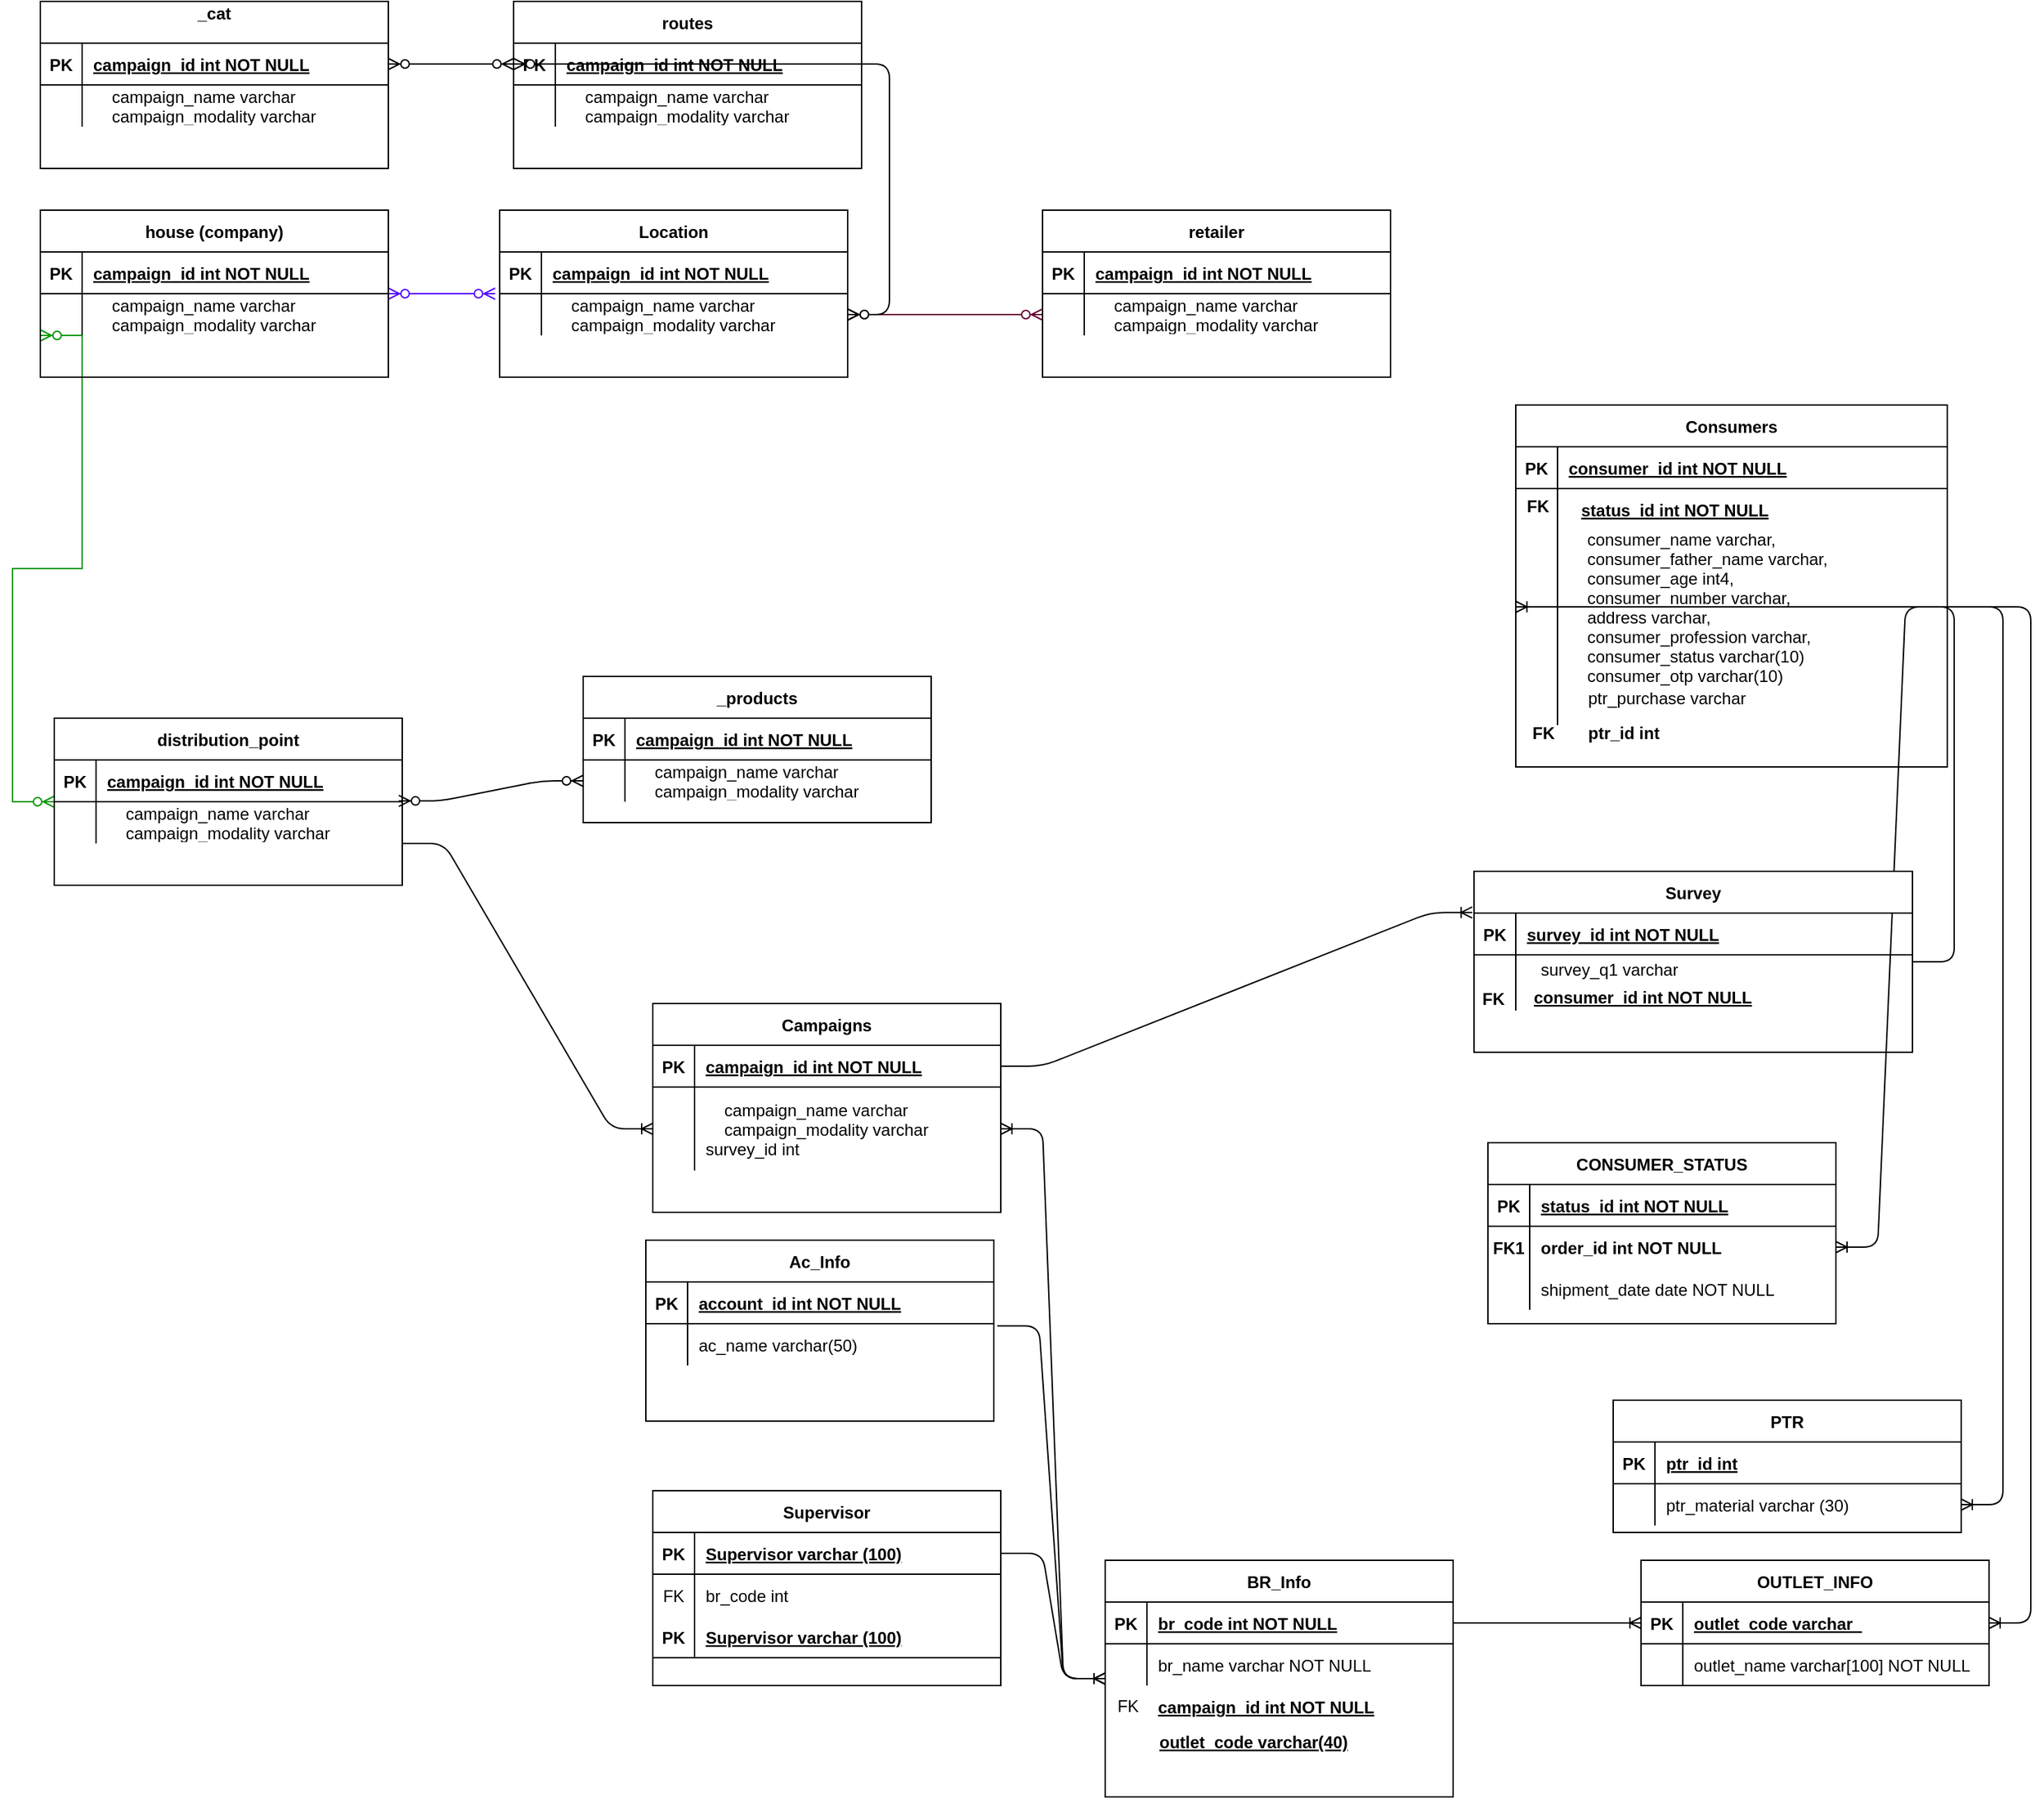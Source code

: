<mxfile version="13.6.9" type="github">
  <diagram id="R2lEEEUBdFMjLlhIrx00" name="Page-1">
    <mxGraphModel dx="2059" dy="1809" grid="1" gridSize="10" guides="1" tooltips="1" connect="1" arrows="1" fold="1" page="1" pageScale="1" pageWidth="850" pageHeight="1100" math="0" shadow="0" extFonts="Permanent Marker^https://fonts.googleapis.com/css?family=Permanent+Marker">
      <root>
        <mxCell id="0" />
        <mxCell id="1" parent="0" />
        <mxCell id="y43aAkw5DhkzRKSkAJtK-7" value="" style="edgeStyle=entityRelationEdgeStyle;fontSize=12;html=1;endArrow=ERoneToMany;" parent="1" source="C-vyLk0tnHw3VtMMgP7b-27" target="fGSVErxhAHFvxophwzRS-32" edge="1">
          <mxGeometry width="100" height="100" relative="1" as="geometry">
            <mxPoint x="300" y="-70" as="sourcePoint" />
            <mxPoint x="350" y="515" as="targetPoint" />
          </mxGeometry>
        </mxCell>
        <mxCell id="fGYFuY1ajb5y5sH2G2P_-63" value="survey_q1 varchar" style="shape=partialRectangle;overflow=hidden;connectable=0;fillColor=none;top=0;left=0;bottom=0;right=0;align=left;spacingLeft=6;" parent="1" vertex="1">
          <mxGeometry x="750" y="50" width="220" height="30" as="geometry" />
        </mxCell>
        <mxCell id="LbfYsbuTEyOPYsvfAmid-1" value="" style="edgeStyle=entityRelationEdgeStyle;fontSize=12;html=1;endArrow=ERoneToMany;exitX=1;exitY=0.5;exitDx=0;exitDy=0;" parent="1" source="C-vyLk0tnHw3VtMMgP7b-27" target="fGSVErxhAHFvxophwzRS-22" edge="1">
          <mxGeometry width="100" height="100" relative="1" as="geometry">
            <mxPoint x="990" y="124" as="sourcePoint" />
            <mxPoint x="1080" y="50" as="targetPoint" />
          </mxGeometry>
        </mxCell>
        <mxCell id="LbfYsbuTEyOPYsvfAmid-6" value="" style="edgeStyle=entityRelationEdgeStyle;fontSize=12;html=1;endArrow=ERoneToMany;entryX=-0.004;entryY=-0.013;entryDx=0;entryDy=0;entryPerimeter=0;" parent="1" source="C-vyLk0tnHw3VtMMgP7b-14" target="fGYFuY1ajb5y5sH2G2P_-49" edge="1">
          <mxGeometry width="100" height="100" relative="1" as="geometry">
            <mxPoint x="560" y="-40" as="sourcePoint" />
            <mxPoint x="590" y="180" as="targetPoint" />
          </mxGeometry>
        </mxCell>
        <mxCell id="LbfYsbuTEyOPYsvfAmid-8" value="" style="edgeStyle=entityRelationEdgeStyle;fontSize=12;html=1;endArrow=ERoneToMany;entryX=0;entryY=0.5;entryDx=0;entryDy=0;" parent="1" source="fGYFuY1ajb5y5sH2G2P_-48" target="C-vyLk0tnHw3VtMMgP7b-27" edge="1">
          <mxGeometry width="100" height="100" relative="1" as="geometry">
            <mxPoint x="580" y="190" as="sourcePoint" />
            <mxPoint x="660" y="80" as="targetPoint" />
          </mxGeometry>
        </mxCell>
        <mxCell id="LbfYsbuTEyOPYsvfAmid-9" value="status_id int NOT NULL " style="shape=partialRectangle;overflow=hidden;connectable=0;fillColor=none;top=0;left=0;bottom=0;right=0;align=left;spacingLeft=6;fontStyle=5;" parent="1" vertex="1">
          <mxGeometry x="779" y="-280" width="220" height="30" as="geometry" />
        </mxCell>
        <mxCell id="LbfYsbuTEyOPYsvfAmid-13" value="FK" style="shape=partialRectangle;overflow=hidden;connectable=0;fillColor=none;top=0;left=0;bottom=0;right=0;fontStyle=1;" parent="1" vertex="1">
          <mxGeometry x="741" y="-283" width="30" height="30" as="geometry" />
        </mxCell>
        <mxCell id="LbfYsbuTEyOPYsvfAmid-14" value="consumer_id int NOT NULL " style="shape=partialRectangle;overflow=hidden;connectable=0;fillColor=none;top=0;left=0;bottom=0;right=0;align=left;spacingLeft=6;fontStyle=5;" parent="1" vertex="1">
          <mxGeometry x="745" y="70" width="280" height="30" as="geometry" />
        </mxCell>
        <mxCell id="LbfYsbuTEyOPYsvfAmid-15" value="FK" style="shape=partialRectangle;overflow=hidden;connectable=0;fillColor=none;top=0;left=0;bottom=0;right=0;fontStyle=1;" parent="1" vertex="1">
          <mxGeometry x="709" y="71" width="30" height="30" as="geometry" />
        </mxCell>
        <mxCell id="LbfYsbuTEyOPYsvfAmid-22" value="" style="shape=partialRectangle;collapsible=0;dropTarget=0;pointerEvents=0;fillColor=none;points=[[0,0.5],[1,0.5]];portConstraint=eastwest;top=0;left=0;right=0;bottom=0;" parent="1" vertex="1">
          <mxGeometry x="754" y="-120" width="250" height="30" as="geometry" />
        </mxCell>
        <mxCell id="LbfYsbuTEyOPYsvfAmid-23" value="" style="shape=partialRectangle;overflow=hidden;connectable=0;fillColor=none;top=0;left=0;bottom=0;right=0;" parent="LbfYsbuTEyOPYsvfAmid-22" vertex="1">
          <mxGeometry width="30" height="30" as="geometry" />
        </mxCell>
        <mxCell id="LbfYsbuTEyOPYsvfAmid-24" value="ptr_id int" style="shape=partialRectangle;overflow=hidden;connectable=0;fillColor=none;top=0;left=0;bottom=0;right=0;align=left;spacingLeft=6;fontStyle=1" parent="LbfYsbuTEyOPYsvfAmid-22" vertex="1">
          <mxGeometry x="30" width="220" height="30" as="geometry" />
        </mxCell>
        <mxCell id="LbfYsbuTEyOPYsvfAmid-25" value="FK" style="shape=partialRectangle;overflow=hidden;connectable=0;fillColor=none;top=0;left=0;bottom=0;right=0;fontStyle=1;" parent="1" vertex="1">
          <mxGeometry x="745" y="-120" width="30" height="30" as="geometry" />
        </mxCell>
        <mxCell id="LbfYsbuTEyOPYsvfAmid-29" value="" style="shape=partialRectangle;collapsible=0;dropTarget=0;pointerEvents=0;fillColor=none;points=[[0,0.5],[1,0.5]];portConstraint=eastwest;top=0;left=0;right=0;bottom=0;" parent="1" vertex="1">
          <mxGeometry x="771" y="-130" width="250" height="30" as="geometry" />
        </mxCell>
        <mxCell id="LbfYsbuTEyOPYsvfAmid-30" value="" style="shape=partialRectangle;overflow=hidden;connectable=0;fillColor=none;top=0;left=0;bottom=0;right=0;" parent="LbfYsbuTEyOPYsvfAmid-29" vertex="1">
          <mxGeometry width="30" height="30" as="geometry" />
        </mxCell>
        <mxCell id="LbfYsbuTEyOPYsvfAmid-31" value="ptr_purchase varchar" style="shape=partialRectangle;overflow=hidden;connectable=0;fillColor=none;top=0;left=0;bottom=0;right=0;align=left;spacingLeft=6;fontStyle=0" parent="1" vertex="1">
          <mxGeometry x="784" y="-145" width="220" height="30" as="geometry" />
        </mxCell>
        <mxCell id="C-vyLk0tnHw3VtMMgP7b-23" value="Consumers" style="shape=table;startSize=30;container=1;collapsible=1;childLayout=tableLayout;fixedRows=1;rowLines=0;fontStyle=1;align=center;resizeLast=1;" parent="1" vertex="1">
          <mxGeometry x="740" y="-340" width="310" height="260" as="geometry" />
        </mxCell>
        <mxCell id="C-vyLk0tnHw3VtMMgP7b-24" value="" style="shape=partialRectangle;collapsible=0;dropTarget=0;pointerEvents=0;fillColor=none;points=[[0,0.5],[1,0.5]];portConstraint=eastwest;top=0;left=0;right=0;bottom=1;" parent="C-vyLk0tnHw3VtMMgP7b-23" vertex="1">
          <mxGeometry y="30" width="310" height="30" as="geometry" />
        </mxCell>
        <mxCell id="C-vyLk0tnHw3VtMMgP7b-25" value="PK" style="shape=partialRectangle;overflow=hidden;connectable=0;fillColor=none;top=0;left=0;bottom=0;right=0;fontStyle=1;" parent="C-vyLk0tnHw3VtMMgP7b-24" vertex="1">
          <mxGeometry width="30" height="30" as="geometry" />
        </mxCell>
        <mxCell id="C-vyLk0tnHw3VtMMgP7b-26" value="consumer_id int NOT NULL " style="shape=partialRectangle;overflow=hidden;connectable=0;fillColor=none;top=0;left=0;bottom=0;right=0;align=left;spacingLeft=6;fontStyle=5;" parent="C-vyLk0tnHw3VtMMgP7b-24" vertex="1">
          <mxGeometry x="30" width="280" height="30" as="geometry" />
        </mxCell>
        <mxCell id="C-vyLk0tnHw3VtMMgP7b-27" value="" style="shape=partialRectangle;collapsible=0;dropTarget=0;pointerEvents=0;fillColor=none;points=[[0,0.5],[1,0.5]];portConstraint=eastwest;top=0;left=0;right=0;bottom=0;" parent="C-vyLk0tnHw3VtMMgP7b-23" vertex="1">
          <mxGeometry y="60" width="310" height="170" as="geometry" />
        </mxCell>
        <mxCell id="C-vyLk0tnHw3VtMMgP7b-28" value="" style="shape=partialRectangle;overflow=hidden;connectable=0;fillColor=none;top=0;left=0;bottom=0;right=0;" parent="C-vyLk0tnHw3VtMMgP7b-27" vertex="1">
          <mxGeometry width="30" height="170" as="geometry" />
        </mxCell>
        <mxCell id="C-vyLk0tnHw3VtMMgP7b-29" value="    consumer_name varchar,&#xa;    consumer_father_name varchar,&#xa;    consumer_age int4,&#xa;    consumer_number varchar,&#xa;    address varchar,&#xa;    consumer_profession varchar,    &#xa;    consumer_status varchar(10)&#xa;    consumer_otp varchar(10)" style="shape=partialRectangle;overflow=hidden;connectable=0;fillColor=none;top=0;left=0;bottom=0;right=0;align=left;spacingLeft=6;" parent="C-vyLk0tnHw3VtMMgP7b-27" vertex="1">
          <mxGeometry x="30" width="280" height="170" as="geometry" />
        </mxCell>
        <mxCell id="XZb1_N4FotmH0Rhq-9MF-1" value="Location" style="shape=table;startSize=30;container=1;collapsible=1;childLayout=tableLayout;fixedRows=1;rowLines=0;fontStyle=1;align=center;resizeLast=1;" parent="1" vertex="1">
          <mxGeometry x="10" y="-480" width="250" height="120" as="geometry" />
        </mxCell>
        <mxCell id="XZb1_N4FotmH0Rhq-9MF-2" value="" style="shape=partialRectangle;collapsible=0;dropTarget=0;pointerEvents=0;fillColor=none;points=[[0,0.5],[1,0.5]];portConstraint=eastwest;top=0;left=0;right=0;bottom=1;" parent="XZb1_N4FotmH0Rhq-9MF-1" vertex="1">
          <mxGeometry y="30" width="250" height="30" as="geometry" />
        </mxCell>
        <mxCell id="XZb1_N4FotmH0Rhq-9MF-3" value="PK" style="shape=partialRectangle;overflow=hidden;connectable=0;fillColor=none;top=0;left=0;bottom=0;right=0;fontStyle=1;" parent="XZb1_N4FotmH0Rhq-9MF-2" vertex="1">
          <mxGeometry width="30" height="30" as="geometry" />
        </mxCell>
        <mxCell id="XZb1_N4FotmH0Rhq-9MF-4" value="campaign_id int NOT NULL " style="shape=partialRectangle;overflow=hidden;connectable=0;fillColor=none;top=0;left=0;bottom=0;right=0;align=left;spacingLeft=6;fontStyle=5;" parent="XZb1_N4FotmH0Rhq-9MF-2" vertex="1">
          <mxGeometry x="30" width="220" height="30" as="geometry" />
        </mxCell>
        <mxCell id="XZb1_N4FotmH0Rhq-9MF-5" value="" style="shape=partialRectangle;collapsible=0;dropTarget=0;pointerEvents=0;fillColor=none;points=[[0,0.5],[1,0.5]];portConstraint=eastwest;top=0;left=0;right=0;bottom=0;" parent="XZb1_N4FotmH0Rhq-9MF-1" vertex="1">
          <mxGeometry y="60" width="250" height="30" as="geometry" />
        </mxCell>
        <mxCell id="XZb1_N4FotmH0Rhq-9MF-6" value="" style="shape=partialRectangle;overflow=hidden;connectable=0;fillColor=none;top=0;left=0;bottom=0;right=0;" parent="XZb1_N4FotmH0Rhq-9MF-5" vertex="1">
          <mxGeometry width="30" height="30" as="geometry" />
        </mxCell>
        <mxCell id="XZb1_N4FotmH0Rhq-9MF-7" value="    campaign_name varchar&#xa;    campaign_modality varchar" style="shape=partialRectangle;overflow=hidden;connectable=0;fillColor=none;top=0;left=0;bottom=0;right=0;align=left;spacingLeft=6;" parent="XZb1_N4FotmH0Rhq-9MF-5" vertex="1">
          <mxGeometry x="30" width="220" height="30" as="geometry" />
        </mxCell>
        <mxCell id="fGYFuY1ajb5y5sH2G2P_-48" value="Survey" style="shape=table;startSize=30;container=1;collapsible=1;childLayout=tableLayout;fixedRows=1;rowLines=0;fontStyle=1;align=center;resizeLast=1;" parent="1" vertex="1">
          <mxGeometry x="710" y="-5" width="315" height="130" as="geometry">
            <mxRectangle x="180" y="520" width="70" height="30" as="alternateBounds" />
          </mxGeometry>
        </mxCell>
        <mxCell id="fGYFuY1ajb5y5sH2G2P_-49" value="" style="shape=partialRectangle;collapsible=0;dropTarget=0;pointerEvents=0;fillColor=none;points=[[0,0.5],[1,0.5]];portConstraint=eastwest;top=0;left=0;right=0;bottom=1;" parent="fGYFuY1ajb5y5sH2G2P_-48" vertex="1">
          <mxGeometry y="30" width="315" height="30" as="geometry" />
        </mxCell>
        <mxCell id="fGYFuY1ajb5y5sH2G2P_-50" value="PK" style="shape=partialRectangle;overflow=hidden;connectable=0;fillColor=none;top=0;left=0;bottom=0;right=0;fontStyle=1;" parent="fGYFuY1ajb5y5sH2G2P_-49" vertex="1">
          <mxGeometry width="30" height="30" as="geometry" />
        </mxCell>
        <mxCell id="fGYFuY1ajb5y5sH2G2P_-51" value="survey_id int NOT NULL " style="shape=partialRectangle;overflow=hidden;connectable=0;fillColor=none;top=0;left=0;bottom=0;right=0;align=left;spacingLeft=6;fontStyle=5;" parent="fGYFuY1ajb5y5sH2G2P_-49" vertex="1">
          <mxGeometry x="30" width="285" height="30" as="geometry" />
        </mxCell>
        <mxCell id="fGYFuY1ajb5y5sH2G2P_-52" value="" style="shape=partialRectangle;collapsible=0;dropTarget=0;pointerEvents=0;fillColor=none;points=[[0,0.5],[1,0.5]];portConstraint=eastwest;top=0;left=0;right=0;bottom=0;" parent="fGYFuY1ajb5y5sH2G2P_-48" vertex="1">
          <mxGeometry y="60" width="315" height="40" as="geometry" />
        </mxCell>
        <mxCell id="fGYFuY1ajb5y5sH2G2P_-53" value="" style="shape=partialRectangle;overflow=hidden;connectable=0;fillColor=none;top=0;left=0;bottom=0;right=0;" parent="fGYFuY1ajb5y5sH2G2P_-52" vertex="1">
          <mxGeometry width="30" height="40" as="geometry" />
        </mxCell>
        <mxCell id="fGYFuY1ajb5y5sH2G2P_-54" value="" style="shape=partialRectangle;overflow=hidden;connectable=0;fillColor=none;top=0;left=0;bottom=0;right=0;align=left;spacingLeft=6;" parent="fGYFuY1ajb5y5sH2G2P_-52" vertex="1">
          <mxGeometry x="30" width="285" height="40" as="geometry" />
        </mxCell>
        <mxCell id="XZb1_N4FotmH0Rhq-9MF-83" value="" style="edgeStyle=entityRelationEdgeStyle;fontSize=12;html=1;endArrow=ERoneToMany;exitX=1.01;exitY=0.053;exitDx=0;exitDy=0;exitPerimeter=0;" parent="1" source="XZb1_N4FotmH0Rhq-9MF-80" target="XZb1_N4FotmH0Rhq-9MF-69" edge="1">
          <mxGeometry width="100" height="100" relative="1" as="geometry">
            <mxPoint x="435" y="400" as="sourcePoint" />
            <mxPoint x="535" y="300" as="targetPoint" />
          </mxGeometry>
        </mxCell>
        <mxCell id="XZb1_N4FotmH0Rhq-9MF-84" value="" style="edgeStyle=entityRelationEdgeStyle;fontSize=12;html=1;endArrow=ERoneToMany;exitX=1;exitY=0.5;exitDx=0;exitDy=0;" parent="1" source="XZb1_N4FotmH0Rhq-9MF-63" target="XZb1_N4FotmH0Rhq-9MF-69" edge="1">
          <mxGeometry width="100" height="100" relative="1" as="geometry">
            <mxPoint x="567.5" y="211.59" as="sourcePoint" />
            <mxPoint x="555" y="620" as="targetPoint" />
          </mxGeometry>
        </mxCell>
        <mxCell id="XZb1_N4FotmH0Rhq-9MF-104" value="" style="edgeStyle=entityRelationEdgeStyle;fontSize=12;html=1;endArrow=ERoneToMany;exitX=1;exitY=0.5;exitDx=0;exitDy=0;" parent="1" source="C-vyLk0tnHw3VtMMgP7b-27" target="fGSVErxhAHFvxophwzRS-48" edge="1">
          <mxGeometry width="100" height="100" relative="1" as="geometry">
            <mxPoint x="1090" y="-130" as="sourcePoint" />
            <mxPoint x="1190" y="-230" as="targetPoint" />
          </mxGeometry>
        </mxCell>
        <mxCell id="XZb1_N4FotmH0Rhq-9MF-105" value="" style="edgeStyle=entityRelationEdgeStyle;fontSize=12;html=1;endArrow=ERoneToMany;entryX=0;entryY=0.5;entryDx=0;entryDy=0;exitX=1;exitY=0.5;exitDx=0;exitDy=0;" parent="1" source="XZb1_N4FotmH0Rhq-9MF-70" target="fGSVErxhAHFvxophwzRS-49" edge="1">
          <mxGeometry width="100" height="100" relative="1" as="geometry">
            <mxPoint x="605" y="1080" as="sourcePoint" />
            <mxPoint x="670" y="1170" as="targetPoint" />
          </mxGeometry>
        </mxCell>
        <mxCell id="XZb1_N4FotmH0Rhq-9MF-106" value="" style="edgeStyle=entityRelationEdgeStyle;fontSize=12;html=1;endArrow=ERoneToMany;exitX=1;exitY=0.75;exitDx=0;exitDy=0;" parent="1" source="XZb1_N4FotmH0Rhq-9MF-29" target="C-vyLk0tnHw3VtMMgP7b-20" edge="1">
          <mxGeometry width="100" height="100" relative="1" as="geometry">
            <mxPoint x="290" y="240" as="sourcePoint" />
            <mxPoint x="390" y="140" as="targetPoint" />
          </mxGeometry>
        </mxCell>
        <mxCell id="XZb1_N4FotmH0Rhq-9MF-107" value="" style="edgeStyle=entityRelationEdgeStyle;fontSize=12;html=1;endArrow=ERoneToMany;" parent="1" source="XZb1_N4FotmH0Rhq-9MF-69" target="C-vyLk0tnHw3VtMMgP7b-20" edge="1">
          <mxGeometry width="100" height="100" relative="1" as="geometry">
            <mxPoint x="480" y="1010" as="sourcePoint" />
            <mxPoint x="580" y="910" as="targetPoint" />
          </mxGeometry>
        </mxCell>
        <mxCell id="XZb1_N4FotmH0Rhq-9MF-109" value="" style="edgeStyle=entityRelationEdgeStyle;fontSize=12;html=1;endArrow=ERzeroToMany;endFill=1;startArrow=ERzeroToMany;" parent="1" source="XZb1_N4FotmH0Rhq-9MF-9" edge="1">
          <mxGeometry width="100" height="100" relative="1" as="geometry">
            <mxPoint x="-80" y="-480" as="sourcePoint" />
            <mxPoint x="20" y="-585" as="targetPoint" />
          </mxGeometry>
        </mxCell>
        <mxCell id="XZb1_N4FotmH0Rhq-9MF-111" value="" style="edgeStyle=entityRelationEdgeStyle;fontSize=12;html=1;endArrow=ERzeroToMany;endFill=1;startArrow=ERzeroToMany;strokeColor=#660033;" parent="1" source="XZb1_N4FotmH0Rhq-9MF-19" target="XZb1_N4FotmH0Rhq-9MF-5" edge="1">
          <mxGeometry width="100" height="100" relative="1" as="geometry">
            <mxPoint x="-90" y="-320" as="sourcePoint" />
            <mxPoint x="10" y="-420" as="targetPoint" />
          </mxGeometry>
        </mxCell>
        <mxCell id="XZb1_N4FotmH0Rhq-9MF-112" value="" style="edgeStyle=entityRelationEdgeStyle;fontSize=12;html=1;endArrow=ERzeroToMany;endFill=1;startArrow=ERzeroToMany;entryX=-0.013;entryY=0;entryDx=0;entryDy=0;strokeColor=#540AFF;entryPerimeter=0;" parent="1" source="XZb1_N4FotmH0Rhq-9MF-22" target="XZb1_N4FotmH0Rhq-9MF-5" edge="1">
          <mxGeometry width="100" height="100" relative="1" as="geometry">
            <mxPoint x="270" y="-75" as="sourcePoint" />
            <mxPoint x="270" y="-400" as="targetPoint" />
          </mxGeometry>
        </mxCell>
        <mxCell id="XZb1_N4FotmH0Rhq-9MF-113" value="" style="edgeStyle=entityRelationEdgeStyle;fontSize=12;html=1;endArrow=ERzeroToMany;endFill=1;startArrow=ERzeroToMany;rounded=0;entryX=0;entryY=0.75;entryDx=0;entryDy=0;strokeColor=#009900;" parent="1" source="XZb1_N4FotmH0Rhq-9MF-29" target="XZb1_N4FotmH0Rhq-9MF-22" edge="1">
          <mxGeometry width="100" height="100" relative="1" as="geometry">
            <mxPoint x="-150" y="190" as="sourcePoint" />
            <mxPoint x="-50" y="90" as="targetPoint" />
          </mxGeometry>
        </mxCell>
        <mxCell id="fGSVErxhAHFvxophwzRS-18" value="CONSUMER_STATUS" style="shape=table;startSize=30;container=1;collapsible=1;childLayout=tableLayout;fixedRows=1;rowLines=0;fontStyle=1;align=center;resizeLast=1;" parent="1" vertex="1">
          <mxGeometry x="720" y="190" width="250" height="130" as="geometry" />
        </mxCell>
        <mxCell id="fGSVErxhAHFvxophwzRS-19" value="" style="shape=partialRectangle;collapsible=0;dropTarget=0;pointerEvents=0;fillColor=none;points=[[0,0.5],[1,0.5]];portConstraint=eastwest;top=0;left=0;right=0;bottom=1;" parent="fGSVErxhAHFvxophwzRS-18" vertex="1">
          <mxGeometry y="30" width="250" height="30" as="geometry" />
        </mxCell>
        <mxCell id="fGSVErxhAHFvxophwzRS-20" value="PK" style="shape=partialRectangle;overflow=hidden;connectable=0;fillColor=none;top=0;left=0;bottom=0;right=0;fontStyle=1;" parent="fGSVErxhAHFvxophwzRS-19" vertex="1">
          <mxGeometry width="30" height="30" as="geometry" />
        </mxCell>
        <mxCell id="fGSVErxhAHFvxophwzRS-21" value="status_id int NOT NULL " style="shape=partialRectangle;overflow=hidden;connectable=0;fillColor=none;top=0;left=0;bottom=0;right=0;align=left;spacingLeft=6;fontStyle=5;" parent="fGSVErxhAHFvxophwzRS-19" vertex="1">
          <mxGeometry x="30" width="220" height="30" as="geometry" />
        </mxCell>
        <mxCell id="fGSVErxhAHFvxophwzRS-22" value="" style="shape=partialRectangle;collapsible=0;dropTarget=0;pointerEvents=0;fillColor=none;points=[[0,0.5],[1,0.5]];portConstraint=eastwest;top=0;left=0;right=0;bottom=0;" parent="fGSVErxhAHFvxophwzRS-18" vertex="1">
          <mxGeometry y="60" width="250" height="30" as="geometry" />
        </mxCell>
        <mxCell id="fGSVErxhAHFvxophwzRS-23" value="FK1" style="shape=partialRectangle;overflow=hidden;connectable=0;fillColor=none;top=0;left=0;bottom=0;right=0;fontStyle=1" parent="fGSVErxhAHFvxophwzRS-22" vertex="1">
          <mxGeometry width="30" height="30" as="geometry" />
        </mxCell>
        <mxCell id="fGSVErxhAHFvxophwzRS-24" value="order_id int NOT NULL" style="shape=partialRectangle;overflow=hidden;connectable=0;fillColor=none;top=0;left=0;bottom=0;right=0;align=left;spacingLeft=6;fontStyle=1" parent="fGSVErxhAHFvxophwzRS-22" vertex="1">
          <mxGeometry x="30" width="220" height="30" as="geometry" />
        </mxCell>
        <mxCell id="fGSVErxhAHFvxophwzRS-25" value="" style="shape=partialRectangle;collapsible=0;dropTarget=0;pointerEvents=0;fillColor=none;points=[[0,0.5],[1,0.5]];portConstraint=eastwest;top=0;left=0;right=0;bottom=0;" parent="fGSVErxhAHFvxophwzRS-18" vertex="1">
          <mxGeometry y="90" width="250" height="30" as="geometry" />
        </mxCell>
        <mxCell id="fGSVErxhAHFvxophwzRS-26" value="" style="shape=partialRectangle;overflow=hidden;connectable=0;fillColor=none;top=0;left=0;bottom=0;right=0;" parent="fGSVErxhAHFvxophwzRS-25" vertex="1">
          <mxGeometry width="30" height="30" as="geometry" />
        </mxCell>
        <mxCell id="fGSVErxhAHFvxophwzRS-27" value="shipment_date date NOT NULL" style="shape=partialRectangle;overflow=hidden;connectable=0;fillColor=none;top=0;left=0;bottom=0;right=0;align=left;spacingLeft=6;" parent="fGSVErxhAHFvxophwzRS-25" vertex="1">
          <mxGeometry x="30" width="220" height="30" as="geometry" />
        </mxCell>
        <mxCell id="XZb1_N4FotmH0Rhq-9MF-22" value="house (company)" style="shape=table;startSize=30;container=1;collapsible=1;childLayout=tableLayout;fixedRows=1;rowLines=0;fontStyle=1;align=center;resizeLast=1;" parent="1" vertex="1">
          <mxGeometry x="-320" y="-480" width="250" height="120" as="geometry" />
        </mxCell>
        <mxCell id="XZb1_N4FotmH0Rhq-9MF-23" value="" style="shape=partialRectangle;collapsible=0;dropTarget=0;pointerEvents=0;fillColor=none;points=[[0,0.5],[1,0.5]];portConstraint=eastwest;top=0;left=0;right=0;bottom=1;" parent="XZb1_N4FotmH0Rhq-9MF-22" vertex="1">
          <mxGeometry y="30" width="250" height="30" as="geometry" />
        </mxCell>
        <mxCell id="XZb1_N4FotmH0Rhq-9MF-24" value="PK" style="shape=partialRectangle;overflow=hidden;connectable=0;fillColor=none;top=0;left=0;bottom=0;right=0;fontStyle=1;" parent="XZb1_N4FotmH0Rhq-9MF-23" vertex="1">
          <mxGeometry width="30" height="30" as="geometry" />
        </mxCell>
        <mxCell id="XZb1_N4FotmH0Rhq-9MF-25" value="campaign_id int NOT NULL " style="shape=partialRectangle;overflow=hidden;connectable=0;fillColor=none;top=0;left=0;bottom=0;right=0;align=left;spacingLeft=6;fontStyle=5;" parent="XZb1_N4FotmH0Rhq-9MF-23" vertex="1">
          <mxGeometry x="30" width="220" height="30" as="geometry" />
        </mxCell>
        <mxCell id="XZb1_N4FotmH0Rhq-9MF-26" value="" style="shape=partialRectangle;collapsible=0;dropTarget=0;pointerEvents=0;fillColor=none;points=[[0,0.5],[1,0.5]];portConstraint=eastwest;top=0;left=0;right=0;bottom=0;" parent="XZb1_N4FotmH0Rhq-9MF-22" vertex="1">
          <mxGeometry y="60" width="250" height="30" as="geometry" />
        </mxCell>
        <mxCell id="XZb1_N4FotmH0Rhq-9MF-27" value="" style="shape=partialRectangle;overflow=hidden;connectable=0;fillColor=none;top=0;left=0;bottom=0;right=0;" parent="XZb1_N4FotmH0Rhq-9MF-26" vertex="1">
          <mxGeometry width="30" height="30" as="geometry" />
        </mxCell>
        <mxCell id="XZb1_N4FotmH0Rhq-9MF-28" value="    campaign_name varchar&#xa;    campaign_modality varchar" style="shape=partialRectangle;overflow=hidden;connectable=0;fillColor=none;top=0;left=0;bottom=0;right=0;align=left;spacingLeft=6;" parent="XZb1_N4FotmH0Rhq-9MF-26" vertex="1">
          <mxGeometry x="30" width="220" height="30" as="geometry" />
        </mxCell>
        <mxCell id="XZb1_N4FotmH0Rhq-9MF-29" value="distribution_point" style="shape=table;startSize=30;container=1;collapsible=1;childLayout=tableLayout;fixedRows=1;rowLines=0;fontStyle=1;align=center;resizeLast=1;" parent="1" vertex="1">
          <mxGeometry x="-310" y="-115" width="250" height="120" as="geometry" />
        </mxCell>
        <mxCell id="XZb1_N4FotmH0Rhq-9MF-30" value="" style="shape=partialRectangle;collapsible=0;dropTarget=0;pointerEvents=0;fillColor=none;points=[[0,0.5],[1,0.5]];portConstraint=eastwest;top=0;left=0;right=0;bottom=1;" parent="XZb1_N4FotmH0Rhq-9MF-29" vertex="1">
          <mxGeometry y="30" width="250" height="30" as="geometry" />
        </mxCell>
        <mxCell id="XZb1_N4FotmH0Rhq-9MF-31" value="PK" style="shape=partialRectangle;overflow=hidden;connectable=0;fillColor=none;top=0;left=0;bottom=0;right=0;fontStyle=1;" parent="XZb1_N4FotmH0Rhq-9MF-30" vertex="1">
          <mxGeometry width="30" height="30" as="geometry" />
        </mxCell>
        <mxCell id="XZb1_N4FotmH0Rhq-9MF-32" value="campaign_id int NOT NULL " style="shape=partialRectangle;overflow=hidden;connectable=0;fillColor=none;top=0;left=0;bottom=0;right=0;align=left;spacingLeft=6;fontStyle=5;" parent="XZb1_N4FotmH0Rhq-9MF-30" vertex="1">
          <mxGeometry x="30" width="220" height="30" as="geometry" />
        </mxCell>
        <mxCell id="XZb1_N4FotmH0Rhq-9MF-33" value="" style="shape=partialRectangle;collapsible=0;dropTarget=0;pointerEvents=0;fillColor=none;points=[[0,0.5],[1,0.5]];portConstraint=eastwest;top=0;left=0;right=0;bottom=0;" parent="XZb1_N4FotmH0Rhq-9MF-29" vertex="1">
          <mxGeometry y="60" width="250" height="30" as="geometry" />
        </mxCell>
        <mxCell id="XZb1_N4FotmH0Rhq-9MF-34" value="" style="shape=partialRectangle;overflow=hidden;connectable=0;fillColor=none;top=0;left=0;bottom=0;right=0;" parent="XZb1_N4FotmH0Rhq-9MF-33" vertex="1">
          <mxGeometry width="30" height="30" as="geometry" />
        </mxCell>
        <mxCell id="XZb1_N4FotmH0Rhq-9MF-35" value="    campaign_name varchar&#xa;    campaign_modality varchar" style="shape=partialRectangle;overflow=hidden;connectable=0;fillColor=none;top=0;left=0;bottom=0;right=0;align=left;spacingLeft=6;" parent="XZb1_N4FotmH0Rhq-9MF-33" vertex="1">
          <mxGeometry x="30" width="220" height="30" as="geometry" />
        </mxCell>
        <mxCell id="fGSVErxhAHFvxophwzRS-28" value="PTR" style="shape=table;startSize=30;container=1;collapsible=1;childLayout=tableLayout;fixedRows=1;rowLines=0;fontStyle=1;align=center;resizeLast=1;" parent="1" vertex="1">
          <mxGeometry x="810" y="375" width="250" height="95" as="geometry" />
        </mxCell>
        <mxCell id="fGSVErxhAHFvxophwzRS-29" value="" style="shape=partialRectangle;collapsible=0;dropTarget=0;pointerEvents=0;fillColor=none;points=[[0,0.5],[1,0.5]];portConstraint=eastwest;top=0;left=0;right=0;bottom=1;" parent="fGSVErxhAHFvxophwzRS-28" vertex="1">
          <mxGeometry y="30" width="250" height="30" as="geometry" />
        </mxCell>
        <mxCell id="fGSVErxhAHFvxophwzRS-30" value="PK" style="shape=partialRectangle;overflow=hidden;connectable=0;fillColor=none;top=0;left=0;bottom=0;right=0;fontStyle=1;" parent="fGSVErxhAHFvxophwzRS-29" vertex="1">
          <mxGeometry width="30" height="30" as="geometry" />
        </mxCell>
        <mxCell id="fGSVErxhAHFvxophwzRS-31" value="ptr_id int" style="shape=partialRectangle;overflow=hidden;connectable=0;fillColor=none;top=0;left=0;bottom=0;right=0;align=left;spacingLeft=6;fontStyle=5;" parent="fGSVErxhAHFvxophwzRS-29" vertex="1">
          <mxGeometry x="30" width="220" height="30" as="geometry" />
        </mxCell>
        <mxCell id="fGSVErxhAHFvxophwzRS-32" value="" style="shape=partialRectangle;collapsible=0;dropTarget=0;pointerEvents=0;fillColor=none;points=[[0,0.5],[1,0.5]];portConstraint=eastwest;top=0;left=0;right=0;bottom=0;" parent="fGSVErxhAHFvxophwzRS-28" vertex="1">
          <mxGeometry y="60" width="250" height="30" as="geometry" />
        </mxCell>
        <mxCell id="fGSVErxhAHFvxophwzRS-33" value="" style="shape=partialRectangle;overflow=hidden;connectable=0;fillColor=none;top=0;left=0;bottom=0;right=0;" parent="fGSVErxhAHFvxophwzRS-32" vertex="1">
          <mxGeometry width="30" height="30" as="geometry" />
        </mxCell>
        <mxCell id="fGSVErxhAHFvxophwzRS-34" value="ptr_material varchar (30)" style="shape=partialRectangle;overflow=hidden;connectable=0;fillColor=none;top=0;left=0;bottom=0;right=0;align=left;spacingLeft=6;" parent="fGSVErxhAHFvxophwzRS-32" vertex="1">
          <mxGeometry x="30" width="220" height="30" as="geometry" />
        </mxCell>
        <mxCell id="y_ndNr6z20q70CwWj1E0-1" value="campaign_id int NOT NULL " style="shape=partialRectangle;overflow=hidden;connectable=0;fillColor=none;top=0;left=0;bottom=0;right=0;align=left;spacingLeft=6;fontStyle=5;" parent="1" vertex="1">
          <mxGeometry x="475" y="580" width="220" height="30" as="geometry" />
        </mxCell>
        <mxCell id="y_ndNr6z20q70CwWj1E0-2" value="FK" style="text;html=1;align=center;verticalAlign=middle;resizable=0;points=[];autosize=1;" parent="1" vertex="1">
          <mxGeometry x="446" y="585" width="30" height="20" as="geometry" />
        </mxCell>
        <mxCell id="XZb1_N4FotmH0Rhq-9MF-15" value="retailer" style="shape=table;startSize=30;container=1;collapsible=1;childLayout=tableLayout;fixedRows=1;rowLines=0;fontStyle=1;align=center;resizeLast=1;" parent="1" vertex="1">
          <mxGeometry x="400" y="-480" width="250" height="120" as="geometry" />
        </mxCell>
        <mxCell id="XZb1_N4FotmH0Rhq-9MF-16" value="" style="shape=partialRectangle;collapsible=0;dropTarget=0;pointerEvents=0;fillColor=none;points=[[0,0.5],[1,0.5]];portConstraint=eastwest;top=0;left=0;right=0;bottom=1;" parent="XZb1_N4FotmH0Rhq-9MF-15" vertex="1">
          <mxGeometry y="30" width="250" height="30" as="geometry" />
        </mxCell>
        <mxCell id="XZb1_N4FotmH0Rhq-9MF-17" value="PK" style="shape=partialRectangle;overflow=hidden;connectable=0;fillColor=none;top=0;left=0;bottom=0;right=0;fontStyle=1;" parent="XZb1_N4FotmH0Rhq-9MF-16" vertex="1">
          <mxGeometry width="30" height="30" as="geometry" />
        </mxCell>
        <mxCell id="XZb1_N4FotmH0Rhq-9MF-18" value="campaign_id int NOT NULL " style="shape=partialRectangle;overflow=hidden;connectable=0;fillColor=none;top=0;left=0;bottom=0;right=0;align=left;spacingLeft=6;fontStyle=5;" parent="XZb1_N4FotmH0Rhq-9MF-16" vertex="1">
          <mxGeometry x="30" width="220" height="30" as="geometry" />
        </mxCell>
        <mxCell id="XZb1_N4FotmH0Rhq-9MF-19" value="" style="shape=partialRectangle;collapsible=0;dropTarget=0;pointerEvents=0;fillColor=none;points=[[0,0.5],[1,0.5]];portConstraint=eastwest;top=0;left=0;right=0;bottom=0;" parent="XZb1_N4FotmH0Rhq-9MF-15" vertex="1">
          <mxGeometry y="60" width="250" height="30" as="geometry" />
        </mxCell>
        <mxCell id="XZb1_N4FotmH0Rhq-9MF-20" value="" style="shape=partialRectangle;overflow=hidden;connectable=0;fillColor=none;top=0;left=0;bottom=0;right=0;" parent="XZb1_N4FotmH0Rhq-9MF-19" vertex="1">
          <mxGeometry width="30" height="30" as="geometry" />
        </mxCell>
        <mxCell id="XZb1_N4FotmH0Rhq-9MF-21" value="    campaign_name varchar&#xa;    campaign_modality varchar" style="shape=partialRectangle;overflow=hidden;connectable=0;fillColor=none;top=0;left=0;bottom=0;right=0;align=left;spacingLeft=6;" parent="XZb1_N4FotmH0Rhq-9MF-19" vertex="1">
          <mxGeometry x="30" width="220" height="30" as="geometry" />
        </mxCell>
        <mxCell id="y-kqth6wTRDRZ5j-IagN-1" value="" style="edgeStyle=entityRelationEdgeStyle;fontSize=12;html=1;endArrow=ERzeroToMany;endFill=1;startArrow=ERzeroToMany;exitX=0.99;exitY=-0.019;exitDx=0;exitDy=0;exitPerimeter=0;" parent="1" source="XZb1_N4FotmH0Rhq-9MF-33" target="XZb1_N4FotmH0Rhq-9MF-40" edge="1">
          <mxGeometry width="100" height="100" relative="1" as="geometry">
            <mxPoint x="-60" y="30" as="sourcePoint" />
            <mxPoint x="40" y="-70" as="targetPoint" />
          </mxGeometry>
        </mxCell>
        <mxCell id="XZb1_N4FotmH0Rhq-9MF-36" value="_products" style="shape=table;startSize=30;container=1;collapsible=1;childLayout=tableLayout;fixedRows=1;rowLines=0;fontStyle=1;align=center;resizeLast=1;" parent="1" vertex="1">
          <mxGeometry x="70" y="-145" width="250" height="105" as="geometry" />
        </mxCell>
        <mxCell id="XZb1_N4FotmH0Rhq-9MF-37" value="" style="shape=partialRectangle;collapsible=0;dropTarget=0;pointerEvents=0;fillColor=none;points=[[0,0.5],[1,0.5]];portConstraint=eastwest;top=0;left=0;right=0;bottom=1;" parent="XZb1_N4FotmH0Rhq-9MF-36" vertex="1">
          <mxGeometry y="30" width="250" height="30" as="geometry" />
        </mxCell>
        <mxCell id="XZb1_N4FotmH0Rhq-9MF-38" value="PK" style="shape=partialRectangle;overflow=hidden;connectable=0;fillColor=none;top=0;left=0;bottom=0;right=0;fontStyle=1;" parent="XZb1_N4FotmH0Rhq-9MF-37" vertex="1">
          <mxGeometry width="30" height="30" as="geometry" />
        </mxCell>
        <mxCell id="XZb1_N4FotmH0Rhq-9MF-39" value="campaign_id int NOT NULL " style="shape=partialRectangle;overflow=hidden;connectable=0;fillColor=none;top=0;left=0;bottom=0;right=0;align=left;spacingLeft=6;fontStyle=5;" parent="XZb1_N4FotmH0Rhq-9MF-37" vertex="1">
          <mxGeometry x="30" width="220" height="30" as="geometry" />
        </mxCell>
        <mxCell id="XZb1_N4FotmH0Rhq-9MF-40" value="" style="shape=partialRectangle;collapsible=0;dropTarget=0;pointerEvents=0;fillColor=none;points=[[0,0.5],[1,0.5]];portConstraint=eastwest;top=0;left=0;right=0;bottom=0;" parent="XZb1_N4FotmH0Rhq-9MF-36" vertex="1">
          <mxGeometry y="60" width="250" height="30" as="geometry" />
        </mxCell>
        <mxCell id="XZb1_N4FotmH0Rhq-9MF-41" value="" style="shape=partialRectangle;overflow=hidden;connectable=0;fillColor=none;top=0;left=0;bottom=0;right=0;" parent="XZb1_N4FotmH0Rhq-9MF-40" vertex="1">
          <mxGeometry width="30" height="30" as="geometry" />
        </mxCell>
        <mxCell id="XZb1_N4FotmH0Rhq-9MF-42" value="    campaign_name varchar&#xa;    campaign_modality varchar" style="shape=partialRectangle;overflow=hidden;connectable=0;fillColor=none;top=0;left=0;bottom=0;right=0;align=left;spacingLeft=6;" parent="XZb1_N4FotmH0Rhq-9MF-40" vertex="1">
          <mxGeometry x="30" width="220" height="30" as="geometry" />
        </mxCell>
        <mxCell id="XZb1_N4FotmH0Rhq-9MF-8" value="_cat&#xa;" style="shape=table;startSize=30;container=1;collapsible=1;childLayout=tableLayout;fixedRows=1;rowLines=0;fontStyle=1;align=center;resizeLast=1;" parent="1" vertex="1">
          <mxGeometry x="-320" y="-630" width="250" height="120" as="geometry" />
        </mxCell>
        <mxCell id="XZb1_N4FotmH0Rhq-9MF-9" value="" style="shape=partialRectangle;collapsible=0;dropTarget=0;pointerEvents=0;fillColor=none;points=[[0,0.5],[1,0.5]];portConstraint=eastwest;top=0;left=0;right=0;bottom=1;" parent="XZb1_N4FotmH0Rhq-9MF-8" vertex="1">
          <mxGeometry y="30" width="250" height="30" as="geometry" />
        </mxCell>
        <mxCell id="XZb1_N4FotmH0Rhq-9MF-10" value="PK" style="shape=partialRectangle;overflow=hidden;connectable=0;fillColor=none;top=0;left=0;bottom=0;right=0;fontStyle=1;" parent="XZb1_N4FotmH0Rhq-9MF-9" vertex="1">
          <mxGeometry width="30" height="30" as="geometry" />
        </mxCell>
        <mxCell id="XZb1_N4FotmH0Rhq-9MF-11" value="campaign_id int NOT NULL " style="shape=partialRectangle;overflow=hidden;connectable=0;fillColor=none;top=0;left=0;bottom=0;right=0;align=left;spacingLeft=6;fontStyle=5;" parent="XZb1_N4FotmH0Rhq-9MF-9" vertex="1">
          <mxGeometry x="30" width="220" height="30" as="geometry" />
        </mxCell>
        <mxCell id="XZb1_N4FotmH0Rhq-9MF-12" value="" style="shape=partialRectangle;collapsible=0;dropTarget=0;pointerEvents=0;fillColor=none;points=[[0,0.5],[1,0.5]];portConstraint=eastwest;top=0;left=0;right=0;bottom=0;" parent="XZb1_N4FotmH0Rhq-9MF-8" vertex="1">
          <mxGeometry y="60" width="250" height="30" as="geometry" />
        </mxCell>
        <mxCell id="XZb1_N4FotmH0Rhq-9MF-13" value="" style="shape=partialRectangle;overflow=hidden;connectable=0;fillColor=none;top=0;left=0;bottom=0;right=0;" parent="XZb1_N4FotmH0Rhq-9MF-12" vertex="1">
          <mxGeometry width="30" height="30" as="geometry" />
        </mxCell>
        <mxCell id="XZb1_N4FotmH0Rhq-9MF-14" value="    campaign_name varchar&#xa;    campaign_modality varchar" style="shape=partialRectangle;overflow=hidden;connectable=0;fillColor=none;top=0;left=0;bottom=0;right=0;align=left;spacingLeft=6;" parent="XZb1_N4FotmH0Rhq-9MF-12" vertex="1">
          <mxGeometry x="30" width="220" height="30" as="geometry" />
        </mxCell>
        <mxCell id="XZb1_N4FotmH0Rhq-9MF-43" value="routes" style="shape=table;startSize=30;container=1;collapsible=1;childLayout=tableLayout;fixedRows=1;rowLines=0;fontStyle=1;align=center;resizeLast=1;" parent="1" vertex="1">
          <mxGeometry x="20" y="-630" width="250" height="120" as="geometry" />
        </mxCell>
        <mxCell id="XZb1_N4FotmH0Rhq-9MF-44" value="" style="shape=partialRectangle;collapsible=0;dropTarget=0;pointerEvents=0;fillColor=none;points=[[0,0.5],[1,0.5]];portConstraint=eastwest;top=0;left=0;right=0;bottom=1;" parent="XZb1_N4FotmH0Rhq-9MF-43" vertex="1">
          <mxGeometry y="30" width="250" height="30" as="geometry" />
        </mxCell>
        <mxCell id="XZb1_N4FotmH0Rhq-9MF-45" value="PK" style="shape=partialRectangle;overflow=hidden;connectable=0;fillColor=none;top=0;left=0;bottom=0;right=0;fontStyle=1;" parent="XZb1_N4FotmH0Rhq-9MF-44" vertex="1">
          <mxGeometry width="30" height="30" as="geometry" />
        </mxCell>
        <mxCell id="XZb1_N4FotmH0Rhq-9MF-46" value="campaign_id int NOT NULL " style="shape=partialRectangle;overflow=hidden;connectable=0;fillColor=none;top=0;left=0;bottom=0;right=0;align=left;spacingLeft=6;fontStyle=5;" parent="XZb1_N4FotmH0Rhq-9MF-44" vertex="1">
          <mxGeometry x="30" width="220" height="30" as="geometry" />
        </mxCell>
        <mxCell id="XZb1_N4FotmH0Rhq-9MF-47" value="" style="shape=partialRectangle;collapsible=0;dropTarget=0;pointerEvents=0;fillColor=none;points=[[0,0.5],[1,0.5]];portConstraint=eastwest;top=0;left=0;right=0;bottom=0;" parent="XZb1_N4FotmH0Rhq-9MF-43" vertex="1">
          <mxGeometry y="60" width="250" height="30" as="geometry" />
        </mxCell>
        <mxCell id="XZb1_N4FotmH0Rhq-9MF-48" value="" style="shape=partialRectangle;overflow=hidden;connectable=0;fillColor=none;top=0;left=0;bottom=0;right=0;" parent="XZb1_N4FotmH0Rhq-9MF-47" vertex="1">
          <mxGeometry width="30" height="30" as="geometry" />
        </mxCell>
        <mxCell id="XZb1_N4FotmH0Rhq-9MF-49" value="    campaign_name varchar&#xa;    campaign_modality varchar" style="shape=partialRectangle;overflow=hidden;connectable=0;fillColor=none;top=0;left=0;bottom=0;right=0;align=left;spacingLeft=6;" parent="XZb1_N4FotmH0Rhq-9MF-47" vertex="1">
          <mxGeometry x="30" width="220" height="30" as="geometry" />
        </mxCell>
        <mxCell id="y-kqth6wTRDRZ5j-IagN-2" value="" style="edgeStyle=entityRelationEdgeStyle;fontSize=12;html=1;endArrow=ERzeroToMany;endFill=1;startArrow=ERzeroToMany;entryX=0;entryY=0.5;entryDx=0;entryDy=0;" parent="1" target="XZb1_N4FotmH0Rhq-9MF-44" edge="1">
          <mxGeometry width="100" height="100" relative="1" as="geometry">
            <mxPoint x="260" y="-405" as="sourcePoint" />
            <mxPoint x="-410" y="-500" as="targetPoint" />
          </mxGeometry>
        </mxCell>
        <mxCell id="bZbfAQ0fCodKOrUQhAaf-1" value="outlet_code varchar(40) " style="shape=partialRectangle;overflow=hidden;connectable=0;fillColor=none;top=0;left=0;bottom=0;right=0;align=left;spacingLeft=6;fontStyle=5;" parent="1" vertex="1">
          <mxGeometry x="476" y="605" width="220" height="30" as="geometry" />
        </mxCell>
        <mxCell id="C-vyLk0tnHw3VtMMgP7b-13" value="Campaigns" style="shape=table;startSize=30;container=1;collapsible=1;childLayout=tableLayout;fixedRows=1;rowLines=0;fontStyle=1;align=center;resizeLast=1;" parent="1" vertex="1">
          <mxGeometry x="120" y="90" width="250" height="150" as="geometry" />
        </mxCell>
        <mxCell id="C-vyLk0tnHw3VtMMgP7b-14" value="" style="shape=partialRectangle;collapsible=0;dropTarget=0;pointerEvents=0;fillColor=none;points=[[0,0.5],[1,0.5]];portConstraint=eastwest;top=0;left=0;right=0;bottom=1;" parent="C-vyLk0tnHw3VtMMgP7b-13" vertex="1">
          <mxGeometry y="30" width="250" height="30" as="geometry" />
        </mxCell>
        <mxCell id="C-vyLk0tnHw3VtMMgP7b-15" value="PK" style="shape=partialRectangle;overflow=hidden;connectable=0;fillColor=none;top=0;left=0;bottom=0;right=0;fontStyle=1;" parent="C-vyLk0tnHw3VtMMgP7b-14" vertex="1">
          <mxGeometry width="30" height="30" as="geometry" />
        </mxCell>
        <mxCell id="C-vyLk0tnHw3VtMMgP7b-16" value="campaign_id int NOT NULL " style="shape=partialRectangle;overflow=hidden;connectable=0;fillColor=none;top=0;left=0;bottom=0;right=0;align=left;spacingLeft=6;fontStyle=5;" parent="C-vyLk0tnHw3VtMMgP7b-14" vertex="1">
          <mxGeometry x="30" width="220" height="30" as="geometry" />
        </mxCell>
        <mxCell id="C-vyLk0tnHw3VtMMgP7b-20" value="" style="shape=partialRectangle;collapsible=0;dropTarget=0;pointerEvents=0;fillColor=none;points=[[0,0.5],[1,0.5]];portConstraint=eastwest;top=0;left=0;right=0;bottom=0;" parent="C-vyLk0tnHw3VtMMgP7b-13" vertex="1">
          <mxGeometry y="60" width="250" height="60" as="geometry" />
        </mxCell>
        <mxCell id="C-vyLk0tnHw3VtMMgP7b-21" value="" style="shape=partialRectangle;overflow=hidden;connectable=0;fillColor=none;top=0;left=0;bottom=0;right=0;" parent="C-vyLk0tnHw3VtMMgP7b-20" vertex="1">
          <mxGeometry width="30" height="60" as="geometry" />
        </mxCell>
        <mxCell id="C-vyLk0tnHw3VtMMgP7b-22" value="    campaign_name varchar&#xa;    campaign_modality varchar&#xa;survey_id int" style="shape=partialRectangle;overflow=hidden;connectable=0;fillColor=none;top=0;left=0;bottom=0;right=0;align=left;spacingLeft=6;" parent="C-vyLk0tnHw3VtMMgP7b-20" vertex="1">
          <mxGeometry x="30" width="220" height="60" as="geometry" />
        </mxCell>
        <mxCell id="XZb1_N4FotmH0Rhq-9MF-69" value="BR_Info" style="shape=table;startSize=30;container=1;collapsible=1;childLayout=tableLayout;fixedRows=1;rowLines=0;fontStyle=1;align=center;resizeLast=1;" parent="1" vertex="1">
          <mxGeometry x="445" y="490" width="250" height="170" as="geometry" />
        </mxCell>
        <mxCell id="XZb1_N4FotmH0Rhq-9MF-70" value="" style="shape=partialRectangle;collapsible=0;dropTarget=0;pointerEvents=0;fillColor=none;points=[[0,0.5],[1,0.5]];portConstraint=eastwest;top=0;left=0;right=0;bottom=1;" parent="XZb1_N4FotmH0Rhq-9MF-69" vertex="1">
          <mxGeometry y="30" width="250" height="30" as="geometry" />
        </mxCell>
        <mxCell id="XZb1_N4FotmH0Rhq-9MF-71" value="PK" style="shape=partialRectangle;overflow=hidden;connectable=0;fillColor=none;top=0;left=0;bottom=0;right=0;fontStyle=1;" parent="XZb1_N4FotmH0Rhq-9MF-70" vertex="1">
          <mxGeometry width="30" height="30" as="geometry" />
        </mxCell>
        <mxCell id="XZb1_N4FotmH0Rhq-9MF-72" value="br_code int NOT NULL " style="shape=partialRectangle;overflow=hidden;connectable=0;fillColor=none;top=0;left=0;bottom=0;right=0;align=left;spacingLeft=6;fontStyle=5;" parent="XZb1_N4FotmH0Rhq-9MF-70" vertex="1">
          <mxGeometry x="30" width="220" height="30" as="geometry" />
        </mxCell>
        <mxCell id="XZb1_N4FotmH0Rhq-9MF-73" value="" style="shape=partialRectangle;collapsible=0;dropTarget=0;pointerEvents=0;fillColor=none;points=[[0,0.5],[1,0.5]];portConstraint=eastwest;top=0;left=0;right=0;bottom=0;" parent="XZb1_N4FotmH0Rhq-9MF-69" vertex="1">
          <mxGeometry y="60" width="250" height="30" as="geometry" />
        </mxCell>
        <mxCell id="XZb1_N4FotmH0Rhq-9MF-74" value="" style="shape=partialRectangle;overflow=hidden;connectable=0;fillColor=none;top=0;left=0;bottom=0;right=0;" parent="XZb1_N4FotmH0Rhq-9MF-73" vertex="1">
          <mxGeometry width="30" height="30" as="geometry" />
        </mxCell>
        <mxCell id="XZb1_N4FotmH0Rhq-9MF-75" value="br_name varchar NOT NULL" style="shape=partialRectangle;overflow=hidden;connectable=0;fillColor=none;top=0;left=0;bottom=0;right=0;align=left;spacingLeft=6;" parent="XZb1_N4FotmH0Rhq-9MF-73" vertex="1">
          <mxGeometry x="30" width="220" height="30" as="geometry" />
        </mxCell>
        <mxCell id="XZb1_N4FotmH0Rhq-9MF-76" value="Ac_Info" style="shape=table;startSize=30;container=1;collapsible=1;childLayout=tableLayout;fixedRows=1;rowLines=0;fontStyle=1;align=center;resizeLast=1;" parent="1" vertex="1">
          <mxGeometry x="115" y="260" width="250" height="130" as="geometry" />
        </mxCell>
        <mxCell id="XZb1_N4FotmH0Rhq-9MF-77" value="" style="shape=partialRectangle;collapsible=0;dropTarget=0;pointerEvents=0;fillColor=none;points=[[0,0.5],[1,0.5]];portConstraint=eastwest;top=0;left=0;right=0;bottom=1;" parent="XZb1_N4FotmH0Rhq-9MF-76" vertex="1">
          <mxGeometry y="30" width="250" height="30" as="geometry" />
        </mxCell>
        <mxCell id="XZb1_N4FotmH0Rhq-9MF-78" value="PK" style="shape=partialRectangle;overflow=hidden;connectable=0;fillColor=none;top=0;left=0;bottom=0;right=0;fontStyle=1;" parent="XZb1_N4FotmH0Rhq-9MF-77" vertex="1">
          <mxGeometry width="30" height="30" as="geometry" />
        </mxCell>
        <mxCell id="XZb1_N4FotmH0Rhq-9MF-79" value="account_id int NOT NULL " style="shape=partialRectangle;overflow=hidden;connectable=0;fillColor=none;top=0;left=0;bottom=0;right=0;align=left;spacingLeft=6;fontStyle=5;" parent="XZb1_N4FotmH0Rhq-9MF-77" vertex="1">
          <mxGeometry x="30" width="220" height="30" as="geometry" />
        </mxCell>
        <mxCell id="XZb1_N4FotmH0Rhq-9MF-80" value="" style="shape=partialRectangle;collapsible=0;dropTarget=0;pointerEvents=0;fillColor=none;points=[[0,0.5],[1,0.5]];portConstraint=eastwest;top=0;left=0;right=0;bottom=0;" parent="XZb1_N4FotmH0Rhq-9MF-76" vertex="1">
          <mxGeometry y="60" width="250" height="30" as="geometry" />
        </mxCell>
        <mxCell id="XZb1_N4FotmH0Rhq-9MF-81" value="" style="shape=partialRectangle;overflow=hidden;connectable=0;fillColor=none;top=0;left=0;bottom=0;right=0;" parent="XZb1_N4FotmH0Rhq-9MF-80" vertex="1">
          <mxGeometry width="30" height="30" as="geometry" />
        </mxCell>
        <mxCell id="XZb1_N4FotmH0Rhq-9MF-82" value="ac_name varchar(50)" style="shape=partialRectangle;overflow=hidden;connectable=0;fillColor=none;top=0;left=0;bottom=0;right=0;align=left;spacingLeft=6;" parent="XZb1_N4FotmH0Rhq-9MF-80" vertex="1">
          <mxGeometry x="30" width="220" height="30" as="geometry" />
        </mxCell>
        <mxCell id="XZb1_N4FotmH0Rhq-9MF-62" value="Supervisor" style="shape=table;startSize=30;container=1;collapsible=1;childLayout=tableLayout;fixedRows=1;rowLines=0;fontStyle=1;align=center;resizeLast=1;" parent="1" vertex="1">
          <mxGeometry x="120" y="440" width="250" height="140" as="geometry" />
        </mxCell>
        <mxCell id="XZb1_N4FotmH0Rhq-9MF-63" value="" style="shape=partialRectangle;collapsible=0;dropTarget=0;pointerEvents=0;fillColor=none;points=[[0,0.5],[1,0.5]];portConstraint=eastwest;top=0;left=0;right=0;bottom=1;" parent="XZb1_N4FotmH0Rhq-9MF-62" vertex="1">
          <mxGeometry y="30" width="250" height="30" as="geometry" />
        </mxCell>
        <mxCell id="XZb1_N4FotmH0Rhq-9MF-64" value="PK" style="shape=partialRectangle;overflow=hidden;connectable=0;fillColor=none;top=0;left=0;bottom=0;right=0;fontStyle=1;" parent="XZb1_N4FotmH0Rhq-9MF-63" vertex="1">
          <mxGeometry width="30" height="30" as="geometry" />
        </mxCell>
        <mxCell id="XZb1_N4FotmH0Rhq-9MF-65" value="Supervisor varchar (100)" style="shape=partialRectangle;overflow=hidden;connectable=0;fillColor=none;top=0;left=0;bottom=0;right=0;align=left;spacingLeft=6;fontStyle=5;" parent="XZb1_N4FotmH0Rhq-9MF-63" vertex="1">
          <mxGeometry x="30" width="220" height="30" as="geometry" />
        </mxCell>
        <mxCell id="XZb1_N4FotmH0Rhq-9MF-66" value="" style="shape=partialRectangle;collapsible=0;dropTarget=0;pointerEvents=0;fillColor=none;points=[[0,0.5],[1,0.5]];portConstraint=eastwest;top=0;left=0;right=0;bottom=0;" parent="XZb1_N4FotmH0Rhq-9MF-62" vertex="1">
          <mxGeometry y="60" width="250" height="30" as="geometry" />
        </mxCell>
        <mxCell id="XZb1_N4FotmH0Rhq-9MF-67" value="FK" style="shape=partialRectangle;overflow=hidden;connectable=0;fillColor=none;top=0;left=0;bottom=0;right=0;" parent="XZb1_N4FotmH0Rhq-9MF-66" vertex="1">
          <mxGeometry width="30" height="30" as="geometry" />
        </mxCell>
        <mxCell id="XZb1_N4FotmH0Rhq-9MF-68" value="br_code int" style="shape=partialRectangle;overflow=hidden;connectable=0;fillColor=none;top=0;left=0;bottom=0;right=0;align=left;spacingLeft=6;" parent="XZb1_N4FotmH0Rhq-9MF-66" vertex="1">
          <mxGeometry x="30" width="220" height="30" as="geometry" />
        </mxCell>
        <mxCell id="XZb1_N4FotmH0Rhq-9MF-88" value="" style="shape=partialRectangle;collapsible=0;dropTarget=0;pointerEvents=0;fillColor=none;points=[[0,0.5],[1,0.5]];portConstraint=eastwest;top=0;left=0;right=0;bottom=1;" parent="XZb1_N4FotmH0Rhq-9MF-62" vertex="1">
          <mxGeometry y="90" width="250" height="30" as="geometry" />
        </mxCell>
        <mxCell id="XZb1_N4FotmH0Rhq-9MF-89" value="PK" style="shape=partialRectangle;overflow=hidden;connectable=0;fillColor=none;top=0;left=0;bottom=0;right=0;fontStyle=1;" parent="XZb1_N4FotmH0Rhq-9MF-88" vertex="1">
          <mxGeometry width="30" height="30" as="geometry" />
        </mxCell>
        <mxCell id="XZb1_N4FotmH0Rhq-9MF-90" value="Supervisor varchar (100)" style="shape=partialRectangle;overflow=hidden;connectable=0;fillColor=none;top=0;left=0;bottom=0;right=0;align=left;spacingLeft=6;fontStyle=5;" parent="XZb1_N4FotmH0Rhq-9MF-88" vertex="1">
          <mxGeometry x="30" width="220" height="30" as="geometry" />
        </mxCell>
        <mxCell id="fGSVErxhAHFvxophwzRS-48" value="OUTLET_INFO" style="shape=table;startSize=30;container=1;collapsible=1;childLayout=tableLayout;fixedRows=1;rowLines=0;fontStyle=1;align=center;resizeLast=1;" parent="1" vertex="1">
          <mxGeometry x="830" y="490" width="250" height="90" as="geometry" />
        </mxCell>
        <mxCell id="fGSVErxhAHFvxophwzRS-49" value="" style="shape=partialRectangle;collapsible=0;dropTarget=0;pointerEvents=0;fillColor=none;points=[[0,0.5],[1,0.5]];portConstraint=eastwest;top=0;left=0;right=0;bottom=1;" parent="fGSVErxhAHFvxophwzRS-48" vertex="1">
          <mxGeometry y="30" width="250" height="30" as="geometry" />
        </mxCell>
        <mxCell id="fGSVErxhAHFvxophwzRS-50" value="PK" style="shape=partialRectangle;overflow=hidden;connectable=0;fillColor=none;top=0;left=0;bottom=0;right=0;fontStyle=1;" parent="fGSVErxhAHFvxophwzRS-49" vertex="1">
          <mxGeometry width="30" height="30" as="geometry" />
        </mxCell>
        <mxCell id="fGSVErxhAHFvxophwzRS-51" value="outlet_code varchar  " style="shape=partialRectangle;overflow=hidden;connectable=0;fillColor=none;top=0;left=0;bottom=0;right=0;align=left;spacingLeft=6;fontStyle=5;" parent="fGSVErxhAHFvxophwzRS-49" vertex="1">
          <mxGeometry x="30" width="220" height="30" as="geometry" />
        </mxCell>
        <mxCell id="fGSVErxhAHFvxophwzRS-55" value="" style="shape=partialRectangle;collapsible=0;dropTarget=0;pointerEvents=0;fillColor=none;points=[[0,0.5],[1,0.5]];portConstraint=eastwest;top=0;left=0;right=0;bottom=0;" parent="fGSVErxhAHFvxophwzRS-48" vertex="1">
          <mxGeometry y="60" width="250" height="30" as="geometry" />
        </mxCell>
        <mxCell id="fGSVErxhAHFvxophwzRS-56" value="" style="shape=partialRectangle;overflow=hidden;connectable=0;fillColor=none;top=0;left=0;bottom=0;right=0;" parent="fGSVErxhAHFvxophwzRS-55" vertex="1">
          <mxGeometry width="30" height="30" as="geometry" />
        </mxCell>
        <mxCell id="fGSVErxhAHFvxophwzRS-57" value="outlet_name varchar[100] NOT NULL" style="shape=partialRectangle;overflow=hidden;connectable=0;fillColor=none;top=0;left=0;bottom=0;right=0;align=left;spacingLeft=6;" parent="fGSVErxhAHFvxophwzRS-55" vertex="1">
          <mxGeometry x="30" width="220" height="30" as="geometry" />
        </mxCell>
      </root>
    </mxGraphModel>
  </diagram>
</mxfile>

